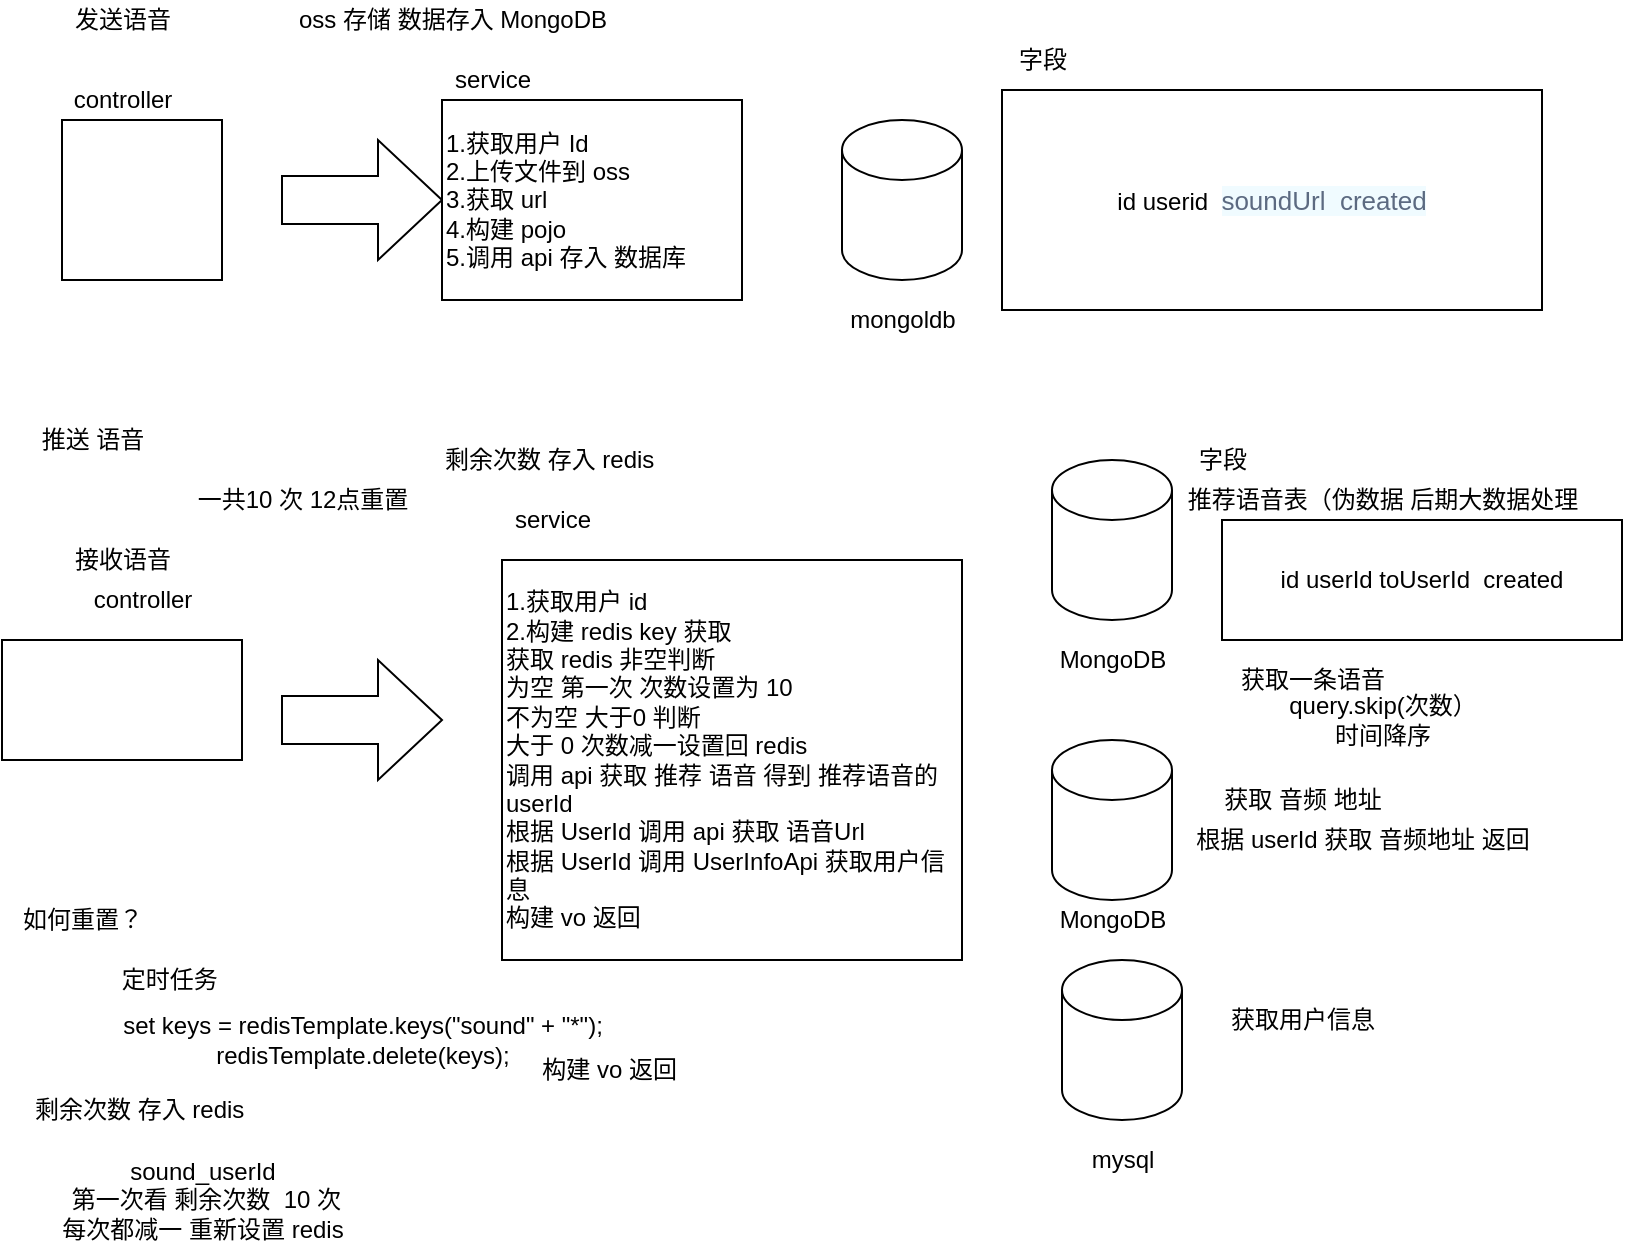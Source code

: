 <mxfile version="15.1.4" type="github">
  <diagram id="TH07ysKGJmiZBzvDwPMG" name="Page-1">
    <mxGraphModel dx="830" dy="618" grid="1" gridSize="10" guides="1" tooltips="1" connect="1" arrows="1" fold="1" page="1" pageScale="1" pageWidth="827" pageHeight="1169" math="0" shadow="0">
      <root>
        <mxCell id="0" />
        <mxCell id="1" parent="0" />
        <mxCell id="VL3w3KNL5hCD0TS1L97Q-1" value="" style="whiteSpace=wrap;html=1;aspect=fixed;" vertex="1" parent="1">
          <mxGeometry x="30" y="90" width="80" height="80" as="geometry" />
        </mxCell>
        <mxCell id="VL3w3KNL5hCD0TS1L97Q-2" value="" style="shape=cylinder3;whiteSpace=wrap;html=1;boundedLbl=1;backgroundOutline=1;size=15;" vertex="1" parent="1">
          <mxGeometry x="420" y="90" width="60" height="80" as="geometry" />
        </mxCell>
        <mxCell id="VL3w3KNL5hCD0TS1L97Q-3" value="mongoldb&lt;br&gt;" style="text;html=1;align=center;verticalAlign=middle;resizable=0;points=[];autosize=1;strokeColor=none;fillColor=none;" vertex="1" parent="1">
          <mxGeometry x="415" y="180" width="70" height="20" as="geometry" />
        </mxCell>
        <mxCell id="VL3w3KNL5hCD0TS1L97Q-4" value="id userid &amp;nbsp;&lt;span style=&quot;color: rgba(13 , 27 , 62 , 0.65) ; font-family: &amp;#34;monospaced number&amp;#34; , &amp;#34;chinese quote&amp;#34; , , , &amp;#34;segoe ui&amp;#34; , &amp;#34;roboto&amp;#34; , &amp;#34;pingfang sc&amp;#34; , &amp;#34;hiragino sans gb&amp;#34; , &amp;#34;microsoft yahei&amp;#34; , &amp;#34;helvetica neue&amp;#34; , &amp;#34;helvetica&amp;#34; , &amp;#34;arial&amp;#34; , sans-serif ; font-size: 13px ; text-align: left ; background-color: rgb(240 , 251 , 255)&quot;&gt;soundUrl &amp;nbsp;created&lt;/span&gt;" style="whiteSpace=wrap;html=1;" vertex="1" parent="1">
          <mxGeometry x="500" y="75" width="270" height="110" as="geometry" />
        </mxCell>
        <mxCell id="VL3w3KNL5hCD0TS1L97Q-5" value="剩余次数 存入 redis&amp;nbsp;" style="text;html=1;align=center;verticalAlign=middle;resizable=0;points=[];autosize=1;strokeColor=none;fillColor=none;" vertex="1" parent="1">
          <mxGeometry x="215" y="250" width="120" height="20" as="geometry" />
        </mxCell>
        <mxCell id="VL3w3KNL5hCD0TS1L97Q-6" value="" style="shape=singleArrow;whiteSpace=wrap;html=1;arrowWidth=0.4;arrowSize=0.4;" vertex="1" parent="1">
          <mxGeometry x="140" y="100" width="80" height="60" as="geometry" />
        </mxCell>
        <mxCell id="VL3w3KNL5hCD0TS1L97Q-7" value="1.获取用户 Id&lt;br&gt;2.上传文件到 oss&lt;br&gt;3.获取 url&lt;br&gt;4.构建 pojo&amp;nbsp;&lt;br&gt;5.调用 api 存入 数据库&lt;br&gt;" style="whiteSpace=wrap;html=1;align=left;" vertex="1" parent="1">
          <mxGeometry x="220" y="80" width="150" height="100" as="geometry" />
        </mxCell>
        <mxCell id="VL3w3KNL5hCD0TS1L97Q-8" value="controller" style="text;html=1;align=center;verticalAlign=middle;resizable=0;points=[];autosize=1;strokeColor=none;fillColor=none;" vertex="1" parent="1">
          <mxGeometry x="30" y="70" width="60" height="20" as="geometry" />
        </mxCell>
        <mxCell id="VL3w3KNL5hCD0TS1L97Q-9" value="controller" style="text;html=1;align=center;verticalAlign=middle;resizable=0;points=[];autosize=1;strokeColor=none;fillColor=none;" vertex="1" parent="1">
          <mxGeometry x="40" y="320" width="60" height="20" as="geometry" />
        </mxCell>
        <mxCell id="VL3w3KNL5hCD0TS1L97Q-11" value="接收语音&lt;br&gt;" style="text;html=1;align=center;verticalAlign=middle;resizable=0;points=[];autosize=1;strokeColor=none;fillColor=none;" vertex="1" parent="1">
          <mxGeometry x="30" y="300" width="60" height="20" as="geometry" />
        </mxCell>
        <mxCell id="VL3w3KNL5hCD0TS1L97Q-12" value="一共10 次 12点重置" style="text;html=1;align=center;verticalAlign=middle;resizable=0;points=[];autosize=1;strokeColor=none;fillColor=none;" vertex="1" parent="1">
          <mxGeometry x="90" y="270" width="120" height="20" as="geometry" />
        </mxCell>
        <mxCell id="VL3w3KNL5hCD0TS1L97Q-13" value="发送语音" style="text;html=1;align=center;verticalAlign=middle;resizable=0;points=[];autosize=1;strokeColor=none;fillColor=none;" vertex="1" parent="1">
          <mxGeometry x="30" y="30" width="60" height="20" as="geometry" />
        </mxCell>
        <mxCell id="VL3w3KNL5hCD0TS1L97Q-14" value="oss 存储 数据存入 MongoDB" style="text;html=1;align=center;verticalAlign=middle;resizable=0;points=[];autosize=1;strokeColor=none;fillColor=none;" vertex="1" parent="1">
          <mxGeometry x="140" y="30" width="170" height="20" as="geometry" />
        </mxCell>
        <mxCell id="VL3w3KNL5hCD0TS1L97Q-15" value="字段" style="text;html=1;align=center;verticalAlign=middle;resizable=0;points=[];autosize=1;strokeColor=none;fillColor=none;" vertex="1" parent="1">
          <mxGeometry x="500" y="50" width="40" height="20" as="geometry" />
        </mxCell>
        <mxCell id="VL3w3KNL5hCD0TS1L97Q-16" value="" style="shape=singleArrow;whiteSpace=wrap;html=1;arrowWidth=0.4;arrowSize=0.4;" vertex="1" parent="1">
          <mxGeometry x="140" y="360" width="80" height="60" as="geometry" />
        </mxCell>
        <mxCell id="VL3w3KNL5hCD0TS1L97Q-17" value="1.获取用户 id&lt;br&gt;2.构建 redis key 获取&lt;br&gt;获取 redis 非空判断&lt;br&gt;为空 第一次 次数设置为 10&lt;br&gt;不为空 大于0 判断&lt;br&gt;大于 0 次数减一设置回 redis&lt;br&gt;调用 api 获取 推荐 语音 得到 推荐语音的 userId&lt;br&gt;根据 UserId 调用 api 获取 语音Url&lt;br&gt;根据 UserId 调用 UserInfoApi 获取用户信息&lt;br&gt;构建 vo 返回" style="whiteSpace=wrap;html=1;align=left;" vertex="1" parent="1">
          <mxGeometry x="250" y="310" width="230" height="200" as="geometry" />
        </mxCell>
        <mxCell id="VL3w3KNL5hCD0TS1L97Q-18" value="" style="whiteSpace=wrap;html=1;" vertex="1" parent="1">
          <mxGeometry y="350" width="120" height="60" as="geometry" />
        </mxCell>
        <mxCell id="VL3w3KNL5hCD0TS1L97Q-19" value="" style="shape=cylinder3;whiteSpace=wrap;html=1;boundedLbl=1;backgroundOutline=1;size=15;" vertex="1" parent="1">
          <mxGeometry x="525" y="400" width="60" height="80" as="geometry" />
        </mxCell>
        <mxCell id="VL3w3KNL5hCD0TS1L97Q-20" value="MongoDB&lt;br&gt;" style="text;html=1;align=center;verticalAlign=middle;resizable=0;points=[];autosize=1;strokeColor=none;fillColor=none;" vertex="1" parent="1">
          <mxGeometry x="520" y="480" width="70" height="20" as="geometry" />
        </mxCell>
        <mxCell id="VL3w3KNL5hCD0TS1L97Q-21" value="" style="shape=cylinder3;whiteSpace=wrap;html=1;boundedLbl=1;backgroundOutline=1;size=15;" vertex="1" parent="1">
          <mxGeometry x="530" y="510" width="60" height="80" as="geometry" />
        </mxCell>
        <mxCell id="VL3w3KNL5hCD0TS1L97Q-22" value="mysql" style="text;html=1;align=center;verticalAlign=middle;resizable=0;points=[];autosize=1;strokeColor=none;fillColor=none;" vertex="1" parent="1">
          <mxGeometry x="535" y="600" width="50" height="20" as="geometry" />
        </mxCell>
        <mxCell id="VL3w3KNL5hCD0TS1L97Q-23" value="获取用户信息" style="text;html=1;align=center;verticalAlign=middle;resizable=0;points=[];autosize=1;strokeColor=none;fillColor=none;" vertex="1" parent="1">
          <mxGeometry x="605" y="530" width="90" height="20" as="geometry" />
        </mxCell>
        <mxCell id="VL3w3KNL5hCD0TS1L97Q-24" value="获取 音频 地址" style="text;html=1;align=center;verticalAlign=middle;resizable=0;points=[];autosize=1;strokeColor=none;fillColor=none;" vertex="1" parent="1">
          <mxGeometry x="605" y="420" width="90" height="20" as="geometry" />
        </mxCell>
        <mxCell id="VL3w3KNL5hCD0TS1L97Q-25" value="推送 语音" style="text;html=1;align=center;verticalAlign=middle;resizable=0;points=[];autosize=1;strokeColor=none;fillColor=none;" vertex="1" parent="1">
          <mxGeometry x="10" y="240" width="70" height="20" as="geometry" />
        </mxCell>
        <mxCell id="VL3w3KNL5hCD0TS1L97Q-27" value="" style="shape=cylinder3;whiteSpace=wrap;html=1;boundedLbl=1;backgroundOutline=1;size=15;" vertex="1" parent="1">
          <mxGeometry x="525" y="260" width="60" height="80" as="geometry" />
        </mxCell>
        <mxCell id="VL3w3KNL5hCD0TS1L97Q-28" value="MongoDB&lt;br&gt;" style="text;html=1;align=center;verticalAlign=middle;resizable=0;points=[];autosize=1;strokeColor=none;fillColor=none;" vertex="1" parent="1">
          <mxGeometry x="520" y="350" width="70" height="20" as="geometry" />
        </mxCell>
        <mxCell id="VL3w3KNL5hCD0TS1L97Q-29" value="推荐语音表（伪数据 后期大数据处理" style="text;html=1;align=center;verticalAlign=middle;resizable=0;points=[];autosize=1;strokeColor=none;fillColor=none;" vertex="1" parent="1">
          <mxGeometry x="585" y="270" width="210" height="20" as="geometry" />
        </mxCell>
        <mxCell id="VL3w3KNL5hCD0TS1L97Q-30" value="构建 vo 返回&amp;nbsp;" style="text;html=1;align=center;verticalAlign=middle;resizable=0;points=[];autosize=1;strokeColor=none;fillColor=none;" vertex="1" parent="1">
          <mxGeometry x="260" y="555" width="90" height="20" as="geometry" />
        </mxCell>
        <mxCell id="VL3w3KNL5hCD0TS1L97Q-31" value="service" style="text;html=1;align=center;verticalAlign=middle;resizable=0;points=[];autosize=1;strokeColor=none;fillColor=none;" vertex="1" parent="1">
          <mxGeometry x="250" y="280" width="50" height="20" as="geometry" />
        </mxCell>
        <mxCell id="VL3w3KNL5hCD0TS1L97Q-32" value="id userId toUserId &amp;nbsp;created" style="whiteSpace=wrap;html=1;" vertex="1" parent="1">
          <mxGeometry x="610" y="290" width="200" height="60" as="geometry" />
        </mxCell>
        <mxCell id="VL3w3KNL5hCD0TS1L97Q-33" value="字段" style="text;html=1;align=center;verticalAlign=middle;resizable=0;points=[];autosize=1;strokeColor=none;fillColor=none;" vertex="1" parent="1">
          <mxGeometry x="590" y="250" width="40" height="20" as="geometry" />
        </mxCell>
        <mxCell id="VL3w3KNL5hCD0TS1L97Q-34" value="如何重置？" style="text;html=1;align=center;verticalAlign=middle;resizable=0;points=[];autosize=1;strokeColor=none;fillColor=none;" vertex="1" parent="1">
          <mxGeometry y="480" width="80" height="20" as="geometry" />
        </mxCell>
        <mxCell id="VL3w3KNL5hCD0TS1L97Q-35" value="定时任务&amp;nbsp;" style="text;html=1;align=center;verticalAlign=middle;resizable=0;points=[];autosize=1;strokeColor=none;fillColor=none;" vertex="1" parent="1">
          <mxGeometry x="50" y="510" width="70" height="20" as="geometry" />
        </mxCell>
        <mxCell id="VL3w3KNL5hCD0TS1L97Q-36" value="set keys = redisTemplate.keys(&quot;sound&quot; + &quot;*&quot;);&lt;br&gt;redisTemplate.delete(keys);" style="text;html=1;align=center;verticalAlign=middle;resizable=0;points=[];autosize=1;strokeColor=none;fillColor=none;" vertex="1" parent="1">
          <mxGeometry x="50" y="535" width="260" height="30" as="geometry" />
        </mxCell>
        <mxCell id="VL3w3KNL5hCD0TS1L97Q-37" value="剩余次数 存入 redis&amp;nbsp;" style="text;html=1;align=center;verticalAlign=middle;resizable=0;points=[];autosize=1;strokeColor=none;fillColor=none;" vertex="1" parent="1">
          <mxGeometry x="10" y="575" width="120" height="20" as="geometry" />
        </mxCell>
        <mxCell id="VL3w3KNL5hCD0TS1L97Q-38" value="sound_userId&lt;br&gt;&amp;nbsp;第一次看 剩余次数 &amp;nbsp;10 次&lt;br&gt;每次都减一 重新设置 redis" style="text;html=1;align=center;verticalAlign=middle;resizable=0;points=[];autosize=1;strokeColor=none;fillColor=none;" vertex="1" parent="1">
          <mxGeometry x="20" y="605" width="160" height="50" as="geometry" />
        </mxCell>
        <mxCell id="VL3w3KNL5hCD0TS1L97Q-40" value="query.skip(次数）&lt;br&gt;时间降序" style="text;html=1;align=center;verticalAlign=middle;resizable=0;points=[];autosize=1;strokeColor=none;fillColor=none;" vertex="1" parent="1">
          <mxGeometry x="635" y="375" width="110" height="30" as="geometry" />
        </mxCell>
        <mxCell id="VL3w3KNL5hCD0TS1L97Q-41" value="获取一条语音" style="text;html=1;align=center;verticalAlign=middle;resizable=0;points=[];autosize=1;strokeColor=none;fillColor=none;" vertex="1" parent="1">
          <mxGeometry x="610" y="360" width="90" height="20" as="geometry" />
        </mxCell>
        <mxCell id="VL3w3KNL5hCD0TS1L97Q-42" value="根据 userId 获取 音频地址 返回" style="text;html=1;align=center;verticalAlign=middle;resizable=0;points=[];autosize=1;strokeColor=none;fillColor=none;" vertex="1" parent="1">
          <mxGeometry x="590" y="440" width="180" height="20" as="geometry" />
        </mxCell>
        <mxCell id="VL3w3KNL5hCD0TS1L97Q-43" value="service" style="text;html=1;align=center;verticalAlign=middle;resizable=0;points=[];autosize=1;strokeColor=none;fillColor=none;" vertex="1" parent="1">
          <mxGeometry x="220" y="60" width="50" height="20" as="geometry" />
        </mxCell>
      </root>
    </mxGraphModel>
  </diagram>
</mxfile>
